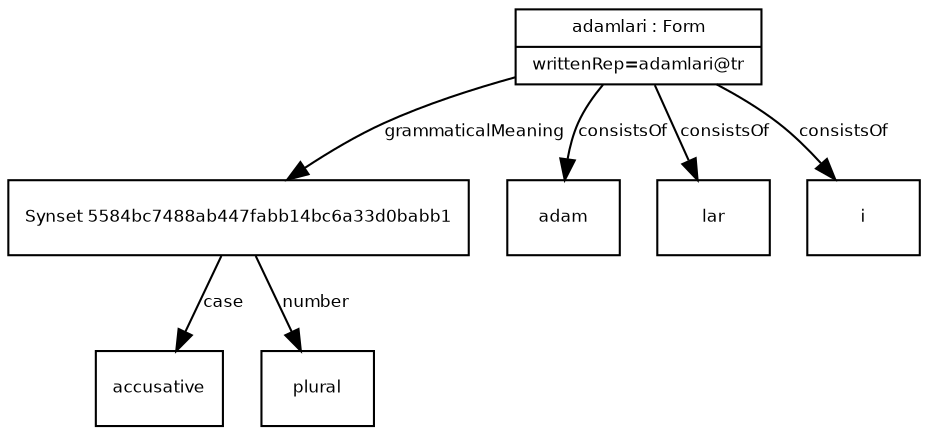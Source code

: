 digraph G {
  fontname = "Bitstream Vera Sans"
    fontsize = 8

    node [
      fontname = "Bitstream Vera Sans"
      fontsize = 8
      shape = "record"
    ]

    edge [
      fontname = "Bitstream Vera Sans"
      fontsize = 8
    ]
 
accusative [ label="{accusative}" ]
Synset5584bc7488ab447fabb14bc6a33d0babb1 -> accusative [ label="case" ] 
plural [ label="{plural}" ]
Synset5584bc7488ab447fabb14bc6a33d0babb1 -> plural [ label="number" ] 
Synset5584bc7488ab447fabb14bc6a33d0babb1 [ label="{Synset 5584bc7488ab447fabb14bc6a33d0babb1}" ]
adamlari -> Synset5584bc7488ab447fabb14bc6a33d0babb1 [ label="grammaticalMeaning" ] 
adam [ label="{adam}" ]
adamlari -> adam [ label="consistsOf" ] 
lar [ label="{lar}" ]
adamlari -> lar [ label="consistsOf" ] 
i [ label="{i}" ]
adamlari -> i [ label="consistsOf" ] 
adamlari [ label="{adamlari : Form|writtenRep=adamlari@tr}" ]
}
